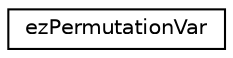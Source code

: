 digraph "Graphical Class Hierarchy"
{
 // LATEX_PDF_SIZE
  edge [fontname="Helvetica",fontsize="10",labelfontname="Helvetica",labelfontsize="10"];
  node [fontname="Helvetica",fontsize="10",shape=record];
  rankdir="LR";
  Node0 [label="ezPermutationVar",height=0.2,width=0.4,color="black", fillcolor="white", style="filled",URL="$d0/d53/structez_permutation_var.htm",tooltip=" "];
}
